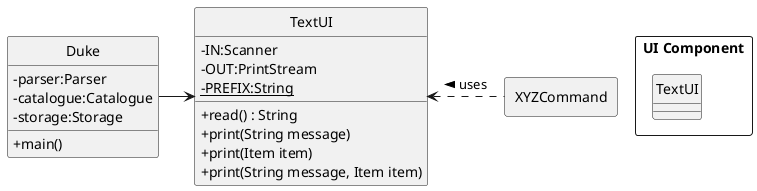 @startuml
hide circle
skinparam classAttributeIconSize 0

package "UI Component" <<Rectangle>> {
    class TextUI
}

class Duke {
    - parser:Parser
    - catalogue:Catalogue
    - storage:Storage
    +main()
}

class TextUI {
    -IN:Scanner
    -OUT:PrintStream
    -{static}PREFIX:String
    +read() : String
    +print(String message)
    +print(Item item)
    +print(String message, Item item)
}

package XYZCommand <<Rectangle>> {
}

Duke -> TextUI
XYZCommand -[dashed]left-> TextUI : uses >
@enduml